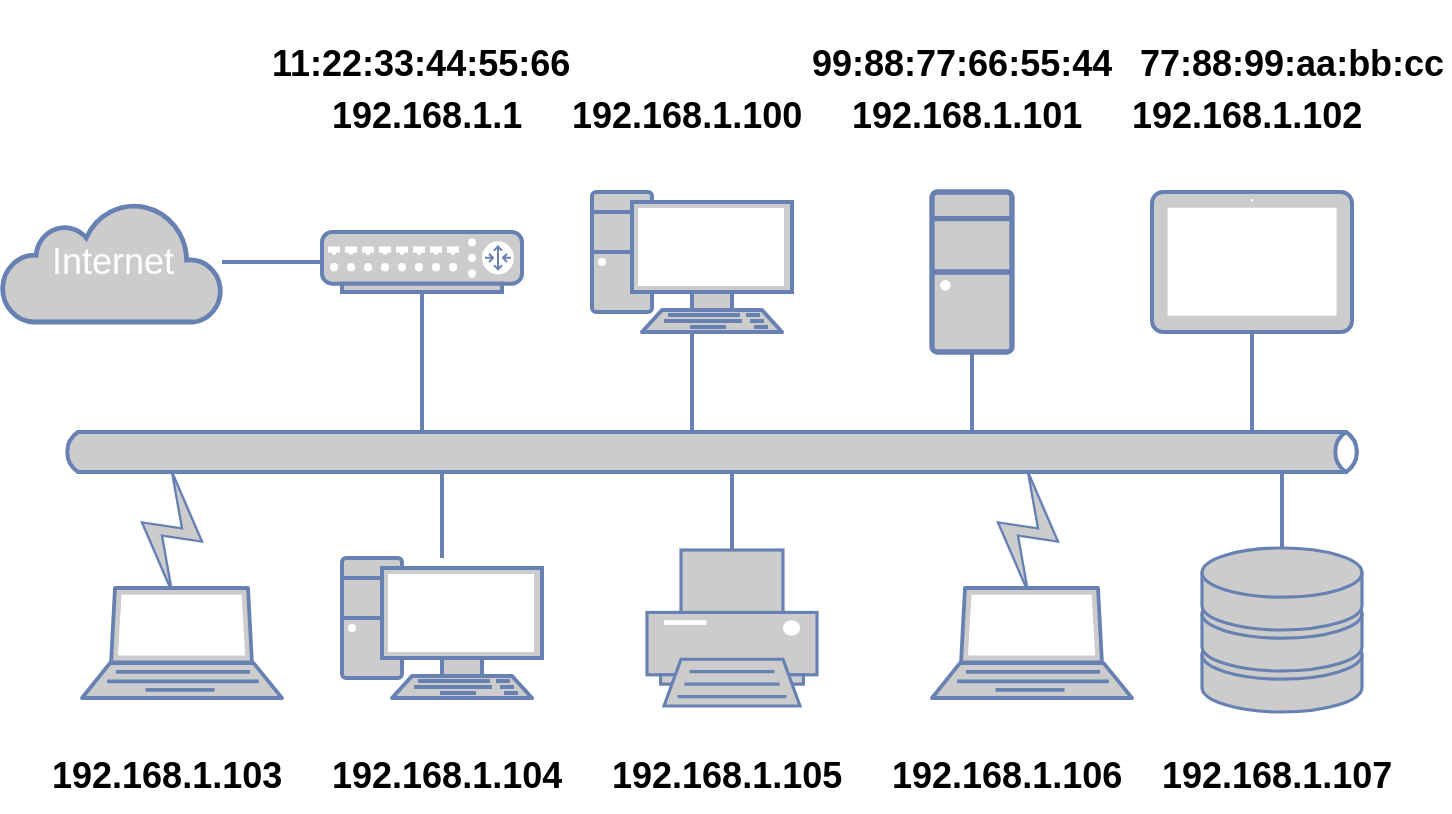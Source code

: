 <mxfile version="22.1.11" type="device">
  <diagram name="Page-1" id="PbU2KtJumOnQwO1pIxSv">
    <mxGraphModel dx="896" dy="627" grid="1" gridSize="10" guides="1" tooltips="1" connect="1" arrows="1" fold="1" page="1" pageScale="1" pageWidth="850" pageHeight="1100" math="0" shadow="0">
      <root>
        <mxCell id="0" />
        <mxCell id="1" parent="0" />
        <mxCell id="nv2TlsYGhyYfvkfZ5cBy-50" value="" style="fontColor=#0066CC;verticalAlign=top;verticalLabelPosition=bottom;labelPosition=center;align=center;html=1;outlineConnect=0;fillColor=#CCCCCC;strokeColor=#6881B3;gradientColor=none;gradientDirection=north;strokeWidth=2;shape=mxgraph.networks.comm_link;" vertex="1" parent="1">
          <mxGeometry x="100" y="420" width="30" height="60" as="geometry" />
        </mxCell>
        <mxCell id="nv2TlsYGhyYfvkfZ5cBy-49" value="" style="fontColor=#0066CC;verticalAlign=top;verticalLabelPosition=bottom;labelPosition=center;align=center;html=1;outlineConnect=0;fillColor=#CCCCCC;strokeColor=#6881B3;gradientColor=none;gradientDirection=north;strokeWidth=2;shape=mxgraph.networks.comm_link;" vertex="1" parent="1">
          <mxGeometry x="528" y="420" width="30" height="60" as="geometry" />
        </mxCell>
        <mxCell id="nv2TlsYGhyYfvkfZ5cBy-1" value="" style="fontColor=#0066CC;verticalAlign=top;verticalLabelPosition=bottom;labelPosition=center;align=center;html=1;outlineConnect=0;fillColor=#CCCCCC;strokeColor=#6881B3;gradientColor=none;gradientDirection=north;strokeWidth=2;shape=mxgraph.networks.pc;" vertex="1" parent="1">
          <mxGeometry x="325" y="280" width="100" height="70" as="geometry" />
        </mxCell>
        <mxCell id="nv2TlsYGhyYfvkfZ5cBy-2" value="" style="fontColor=#0066CC;verticalAlign=top;verticalLabelPosition=bottom;labelPosition=center;align=center;html=1;outlineConnect=0;fillColor=#CCCCCC;strokeColor=#6881B3;gradientColor=none;gradientDirection=north;strokeWidth=2;shape=mxgraph.networks.desktop_pc;" vertex="1" parent="1">
          <mxGeometry x="495" y="280" width="40" height="80" as="geometry" />
        </mxCell>
        <mxCell id="nv2TlsYGhyYfvkfZ5cBy-4" value="" style="fontColor=#0066CC;verticalAlign=top;verticalLabelPosition=bottom;labelPosition=center;align=center;html=1;outlineConnect=0;fillColor=#CCCCCC;strokeColor=#6881B3;gradientColor=none;gradientDirection=north;strokeWidth=2;shape=mxgraph.networks.router;" vertex="1" parent="1">
          <mxGeometry x="190" y="300" width="100" height="30" as="geometry" />
        </mxCell>
        <mxCell id="nv2TlsYGhyYfvkfZ5cBy-5" value="" style="fontColor=#0066CC;verticalAlign=top;verticalLabelPosition=bottom;labelPosition=center;align=center;html=1;outlineConnect=0;fillColor=#CCCCCC;strokeColor=#6881B3;gradientColor=none;gradientDirection=north;strokeWidth=2;shape=mxgraph.networks.laptop;" vertex="1" parent="1">
          <mxGeometry x="70" y="478" width="100" height="55" as="geometry" />
        </mxCell>
        <mxCell id="nv2TlsYGhyYfvkfZ5cBy-6" value="" style="fontColor=#0066CC;verticalAlign=top;verticalLabelPosition=bottom;labelPosition=center;align=center;html=1;outlineConnect=0;fillColor=#CCCCCC;strokeColor=#6881B3;gradientColor=none;gradientDirection=north;strokeWidth=2;shape=mxgraph.networks.pc;" vertex="1" parent="1">
          <mxGeometry x="200" y="463" width="100" height="70" as="geometry" />
        </mxCell>
        <mxCell id="nv2TlsYGhyYfvkfZ5cBy-16" value="" style="html=1;fillColor=#CCCCCC;strokeColor=#6881B3;gradientColor=none;gradientDirection=north;strokeWidth=2;shape=mxgraph.networks.bus;gradientColor=none;gradientDirection=north;fontColor=#ffffff;perimeter=backbonePerimeter;backboneSize=20;" vertex="1" parent="1">
          <mxGeometry x="60" y="400" width="650" height="20" as="geometry" />
        </mxCell>
        <mxCell id="nv2TlsYGhyYfvkfZ5cBy-17" value="" style="strokeColor=#6881B3;edgeStyle=none;rounded=0;endArrow=none;html=1;strokeWidth=2;" edge="1" target="nv2TlsYGhyYfvkfZ5cBy-16" parent="1" source="nv2TlsYGhyYfvkfZ5cBy-4">
          <mxGeometry relative="1" as="geometry">
            <mxPoint x="100" y="340" as="sourcePoint" />
          </mxGeometry>
        </mxCell>
        <mxCell id="nv2TlsYGhyYfvkfZ5cBy-18" value="" style="strokeColor=#6881B3;edgeStyle=none;rounded=0;endArrow=none;html=1;strokeWidth=2;" edge="1" target="nv2TlsYGhyYfvkfZ5cBy-16" parent="1" source="nv2TlsYGhyYfvkfZ5cBy-1">
          <mxGeometry relative="1" as="geometry">
            <mxPoint x="160" y="340" as="sourcePoint" />
          </mxGeometry>
        </mxCell>
        <mxCell id="nv2TlsYGhyYfvkfZ5cBy-19" value="" style="strokeColor=#6881B3;edgeStyle=none;rounded=0;endArrow=none;html=1;strokeWidth=2;" edge="1" target="nv2TlsYGhyYfvkfZ5cBy-16" parent="1" source="nv2TlsYGhyYfvkfZ5cBy-2">
          <mxGeometry relative="1" as="geometry">
            <mxPoint x="220" y="340" as="sourcePoint" />
          </mxGeometry>
        </mxCell>
        <mxCell id="nv2TlsYGhyYfvkfZ5cBy-20" value="" style="strokeColor=#6881B3;edgeStyle=none;rounded=0;endArrow=none;html=1;strokeWidth=2;" edge="1" target="nv2TlsYGhyYfvkfZ5cBy-16" parent="1" source="nv2TlsYGhyYfvkfZ5cBy-26">
          <mxGeometry relative="1" as="geometry">
            <mxPoint x="280" y="340" as="sourcePoint" />
          </mxGeometry>
        </mxCell>
        <mxCell id="nv2TlsYGhyYfvkfZ5cBy-21" value="" style="strokeColor=#6881B3;edgeStyle=none;rounded=0;endArrow=none;html=1;strokeWidth=2;" edge="1" target="nv2TlsYGhyYfvkfZ5cBy-16" parent="1" source="nv2TlsYGhyYfvkfZ5cBy-48">
          <mxGeometry relative="1" as="geometry">
            <mxPoint x="100" y="480" as="sourcePoint" />
          </mxGeometry>
        </mxCell>
        <mxCell id="nv2TlsYGhyYfvkfZ5cBy-22" value="" style="strokeColor=#6881B3;edgeStyle=none;rounded=0;endArrow=none;html=1;strokeWidth=2;" edge="1" target="nv2TlsYGhyYfvkfZ5cBy-16" parent="1" source="nv2TlsYGhyYfvkfZ5cBy-29">
          <mxGeometry relative="1" as="geometry">
            <mxPoint x="160" y="480" as="sourcePoint" />
          </mxGeometry>
        </mxCell>
        <mxCell id="nv2TlsYGhyYfvkfZ5cBy-23" value="" style="strokeColor=#6881B3;edgeStyle=none;rounded=0;endArrow=none;html=1;strokeWidth=2;" edge="1" target="nv2TlsYGhyYfvkfZ5cBy-16" parent="1" source="nv2TlsYGhyYfvkfZ5cBy-6">
          <mxGeometry relative="1" as="geometry">
            <mxPoint x="220" y="480" as="sourcePoint" />
          </mxGeometry>
        </mxCell>
        <mxCell id="nv2TlsYGhyYfvkfZ5cBy-26" value="" style="fontColor=#0066CC;verticalAlign=top;verticalLabelPosition=bottom;labelPosition=center;align=center;html=1;outlineConnect=0;fillColor=#CCCCCC;strokeColor=#6881B3;gradientColor=none;gradientDirection=north;strokeWidth=2;shape=mxgraph.networks.tablet;" vertex="1" parent="1">
          <mxGeometry x="605" y="280" width="100" height="70" as="geometry" />
        </mxCell>
        <mxCell id="nv2TlsYGhyYfvkfZ5cBy-27" value="" style="fontColor=#0066CC;verticalAlign=top;verticalLabelPosition=bottom;labelPosition=center;align=center;html=1;outlineConnect=0;fillColor=#CCCCCC;strokeColor=#6881B3;gradientColor=none;gradientDirection=north;strokeWidth=2;shape=mxgraph.networks.laptop;" vertex="1" parent="1">
          <mxGeometry x="495" y="478" width="100" height="55" as="geometry" />
        </mxCell>
        <mxCell id="nv2TlsYGhyYfvkfZ5cBy-29" value="" style="fontColor=#0066CC;verticalAlign=top;verticalLabelPosition=bottom;labelPosition=center;align=center;html=1;outlineConnect=0;fillColor=#CCCCCC;strokeColor=#6881B3;gradientColor=none;gradientDirection=north;strokeWidth=2;shape=mxgraph.networks.printer;" vertex="1" parent="1">
          <mxGeometry x="352.5" y="459" width="85" height="78" as="geometry" />
        </mxCell>
        <mxCell id="nv2TlsYGhyYfvkfZ5cBy-30" value="&lt;font style=&quot;font-size: 18px;&quot;&gt;Internet&lt;/font&gt;" style="html=1;outlineConnect=0;fillColor=#CCCCCC;strokeColor=#6881B3;gradientColor=none;gradientDirection=north;strokeWidth=2;shape=mxgraph.networks.cloud;fontColor=#ffffff;" vertex="1" parent="1">
          <mxGeometry x="30" y="285" width="110" height="60" as="geometry" />
        </mxCell>
        <mxCell id="nv2TlsYGhyYfvkfZ5cBy-36" value="" style="strokeColor=#6881B3;edgeStyle=none;rounded=0;endArrow=none;html=1;strokeWidth=2;" edge="1" target="nv2TlsYGhyYfvkfZ5cBy-30" parent="1" source="nv2TlsYGhyYfvkfZ5cBy-4">
          <mxGeometry relative="1" as="geometry">
            <mxPoint x="205" y="190" as="sourcePoint" />
            <mxPoint x="205" y="129" as="targetPoint" />
          </mxGeometry>
        </mxCell>
        <mxCell id="nv2TlsYGhyYfvkfZ5cBy-40" value="&lt;h1&gt;&lt;font style=&quot;font-size: 18px;&quot;&gt;192.168.1.1&lt;/font&gt;&lt;/h1&gt;" style="text;html=1;strokeColor=none;fillColor=none;spacing=5;spacingTop=-20;whiteSpace=wrap;overflow=hidden;rounded=0;" vertex="1" parent="1">
          <mxGeometry x="190" y="220" width="110" height="40" as="geometry" />
        </mxCell>
        <mxCell id="nv2TlsYGhyYfvkfZ5cBy-41" value="&lt;h1&gt;&lt;font style=&quot;font-size: 18px;&quot;&gt;192.168.1.100&lt;/font&gt;&lt;/h1&gt;" style="text;html=1;strokeColor=none;fillColor=none;spacing=5;spacingTop=-20;whiteSpace=wrap;overflow=hidden;rounded=0;" vertex="1" parent="1">
          <mxGeometry x="310" y="220" width="130" height="40" as="geometry" />
        </mxCell>
        <mxCell id="nv2TlsYGhyYfvkfZ5cBy-42" value="&lt;h1&gt;&lt;font style=&quot;font-size: 18px;&quot;&gt;192.168.1.101&lt;/font&gt;&lt;/h1&gt;" style="text;html=1;strokeColor=none;fillColor=none;spacing=5;spacingTop=-20;whiteSpace=wrap;overflow=hidden;rounded=0;" vertex="1" parent="1">
          <mxGeometry x="450" y="220" width="130" height="40" as="geometry" />
        </mxCell>
        <mxCell id="nv2TlsYGhyYfvkfZ5cBy-43" value="&lt;h1&gt;&lt;font style=&quot;font-size: 18px;&quot;&gt;192.168.1.102&lt;/font&gt;&lt;/h1&gt;" style="text;html=1;strokeColor=none;fillColor=none;spacing=5;spacingTop=-20;whiteSpace=wrap;overflow=hidden;rounded=0;" vertex="1" parent="1">
          <mxGeometry x="590" y="220" width="130" height="40" as="geometry" />
        </mxCell>
        <mxCell id="nv2TlsYGhyYfvkfZ5cBy-44" value="&lt;h1&gt;&lt;font style=&quot;font-size: 18px;&quot;&gt;192.168.1.103&lt;/font&gt;&lt;/h1&gt;" style="text;html=1;strokeColor=none;fillColor=none;spacing=5;spacingTop=-20;whiteSpace=wrap;overflow=hidden;rounded=0;" vertex="1" parent="1">
          <mxGeometry x="50" y="550" width="130" height="40" as="geometry" />
        </mxCell>
        <mxCell id="nv2TlsYGhyYfvkfZ5cBy-45" value="&lt;h1&gt;&lt;font style=&quot;font-size: 18px;&quot;&gt;192.168.1.104&lt;/font&gt;&lt;/h1&gt;" style="text;html=1;strokeColor=none;fillColor=none;spacing=5;spacingTop=-20;whiteSpace=wrap;overflow=hidden;rounded=0;" vertex="1" parent="1">
          <mxGeometry x="190" y="550" width="130" height="40" as="geometry" />
        </mxCell>
        <mxCell id="nv2TlsYGhyYfvkfZ5cBy-46" value="&lt;h1&gt;&lt;font style=&quot;font-size: 18px;&quot;&gt;192.168.1.105&lt;/font&gt;&lt;/h1&gt;" style="text;html=1;strokeColor=none;fillColor=none;spacing=5;spacingTop=-20;whiteSpace=wrap;overflow=hidden;rounded=0;" vertex="1" parent="1">
          <mxGeometry x="330" y="550" width="130" height="40" as="geometry" />
        </mxCell>
        <mxCell id="nv2TlsYGhyYfvkfZ5cBy-47" value="&lt;h1&gt;&lt;font style=&quot;font-size: 18px;&quot;&gt;192.168.1.106&lt;/font&gt;&lt;/h1&gt;" style="text;html=1;strokeColor=none;fillColor=none;spacing=5;spacingTop=-20;whiteSpace=wrap;overflow=hidden;rounded=0;" vertex="1" parent="1">
          <mxGeometry x="470" y="550" width="130" height="40" as="geometry" />
        </mxCell>
        <mxCell id="nv2TlsYGhyYfvkfZ5cBy-48" value="" style="fontColor=#0066CC;verticalAlign=top;verticalLabelPosition=bottom;labelPosition=center;align=center;html=1;outlineConnect=0;fillColor=#CCCCCC;strokeColor=#6881B3;gradientColor=none;gradientDirection=north;strokeWidth=2;shape=mxgraph.networks.storage;" vertex="1" parent="1">
          <mxGeometry x="630" y="458" width="80" height="82" as="geometry" />
        </mxCell>
        <mxCell id="nv2TlsYGhyYfvkfZ5cBy-51" value="&lt;h1&gt;&lt;font style=&quot;font-size: 18px;&quot;&gt;192.168.1.107&lt;/font&gt;&lt;/h1&gt;" style="text;html=1;strokeColor=none;fillColor=none;spacing=5;spacingTop=-20;whiteSpace=wrap;overflow=hidden;rounded=0;" vertex="1" parent="1">
          <mxGeometry x="605" y="550" width="130" height="40" as="geometry" />
        </mxCell>
        <mxCell id="nv2TlsYGhyYfvkfZ5cBy-52" value="&lt;h1&gt;&lt;font style=&quot;font-size: 18px;&quot;&gt;11:22:33:44:55:66&lt;/font&gt;&lt;/h1&gt;" style="text;html=1;strokeColor=none;fillColor=none;spacing=5;spacingTop=-20;whiteSpace=wrap;overflow=hidden;rounded=0;" vertex="1" parent="1">
          <mxGeometry x="160" y="194" width="160" height="40" as="geometry" />
        </mxCell>
        <mxCell id="nv2TlsYGhyYfvkfZ5cBy-53" value="&lt;h1&gt;&lt;font style=&quot;font-size: 18px;&quot;&gt;77:88:99:aa:bb:cc&lt;/font&gt;&lt;/h1&gt;" style="text;html=1;strokeColor=none;fillColor=none;spacing=5;spacingTop=-20;whiteSpace=wrap;overflow=hidden;rounded=0;" vertex="1" parent="1">
          <mxGeometry x="594" y="194" width="160" height="40" as="geometry" />
        </mxCell>
        <mxCell id="nv2TlsYGhyYfvkfZ5cBy-55" value="&lt;h1&gt;&lt;font style=&quot;font-size: 18px;&quot;&gt;99:88:77:66:55:44&lt;/font&gt;&lt;/h1&gt;" style="text;html=1;strokeColor=none;fillColor=none;spacing=5;spacingTop=-20;whiteSpace=wrap;overflow=hidden;rounded=0;" vertex="1" parent="1">
          <mxGeometry x="430" y="194" width="160" height="40" as="geometry" />
        </mxCell>
      </root>
    </mxGraphModel>
  </diagram>
</mxfile>
